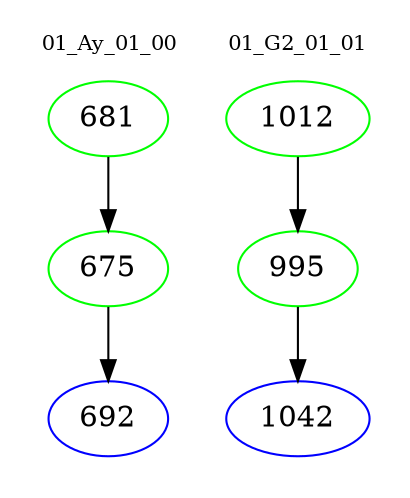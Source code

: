 digraph{
subgraph cluster_0 {
color = white
label = "01_Ay_01_00";
fontsize=10;
T0_681 [label="681", color="green"]
T0_681 -> T0_675 [color="black"]
T0_675 [label="675", color="green"]
T0_675 -> T0_692 [color="black"]
T0_692 [label="692", color="blue"]
}
subgraph cluster_1 {
color = white
label = "01_G2_01_01";
fontsize=10;
T1_1012 [label="1012", color="green"]
T1_1012 -> T1_995 [color="black"]
T1_995 [label="995", color="green"]
T1_995 -> T1_1042 [color="black"]
T1_1042 [label="1042", color="blue"]
}
}
